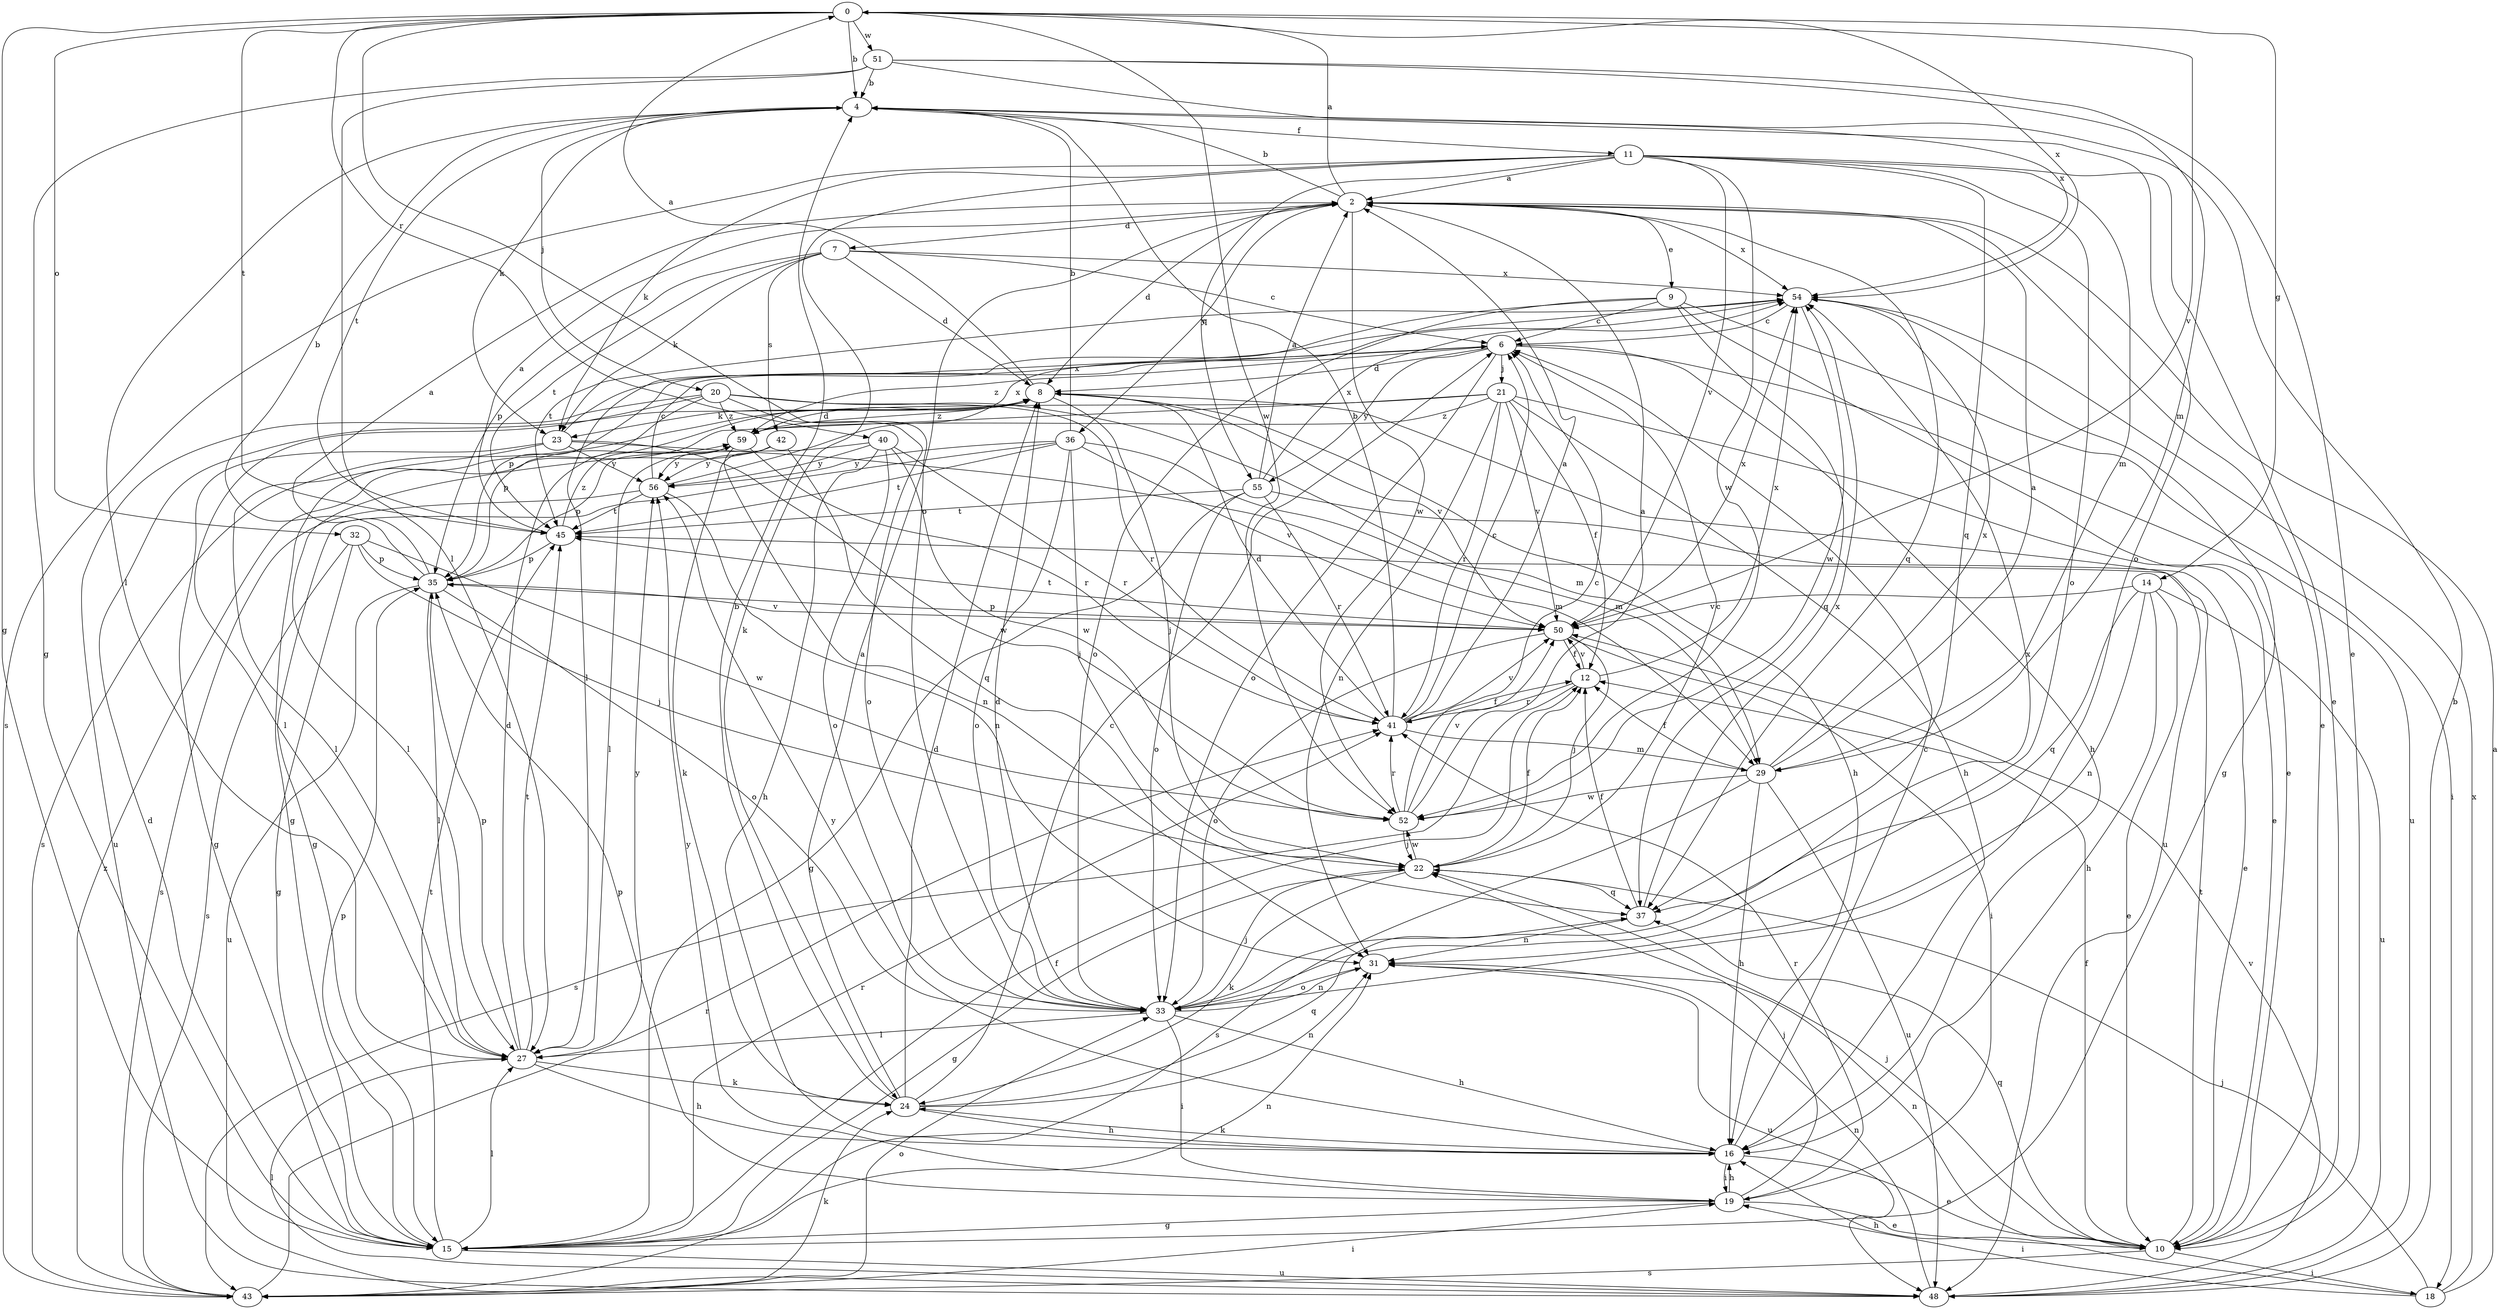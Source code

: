 strict digraph  {
0;
2;
4;
6;
7;
8;
9;
10;
11;
12;
14;
15;
16;
18;
19;
20;
21;
22;
23;
24;
27;
29;
31;
32;
33;
35;
36;
37;
40;
41;
42;
43;
45;
48;
50;
51;
52;
54;
55;
56;
59;
0 -> 4  [label=b];
0 -> 14  [label=g];
0 -> 15  [label=g];
0 -> 32  [label=o];
0 -> 33  [label=o];
0 -> 40  [label=r];
0 -> 45  [label=t];
0 -> 50  [label=v];
0 -> 51  [label=w];
0 -> 52  [label=w];
0 -> 54  [label=x];
2 -> 0  [label=a];
2 -> 4  [label=b];
2 -> 7  [label=d];
2 -> 8  [label=d];
2 -> 9  [label=e];
2 -> 10  [label=e];
2 -> 36  [label=q];
2 -> 37  [label=q];
2 -> 52  [label=w];
2 -> 54  [label=x];
4 -> 11  [label=f];
4 -> 20  [label=j];
4 -> 23  [label=k];
4 -> 27  [label=l];
4 -> 33  [label=o];
4 -> 45  [label=t];
6 -> 8  [label=d];
6 -> 16  [label=h];
6 -> 21  [label=j];
6 -> 33  [label=o];
6 -> 35  [label=p];
6 -> 48  [label=u];
6 -> 55  [label=y];
6 -> 59  [label=z];
7 -> 6  [label=c];
7 -> 8  [label=d];
7 -> 23  [label=k];
7 -> 35  [label=p];
7 -> 42  [label=s];
7 -> 45  [label=t];
7 -> 54  [label=x];
8 -> 0  [label=a];
8 -> 16  [label=h];
8 -> 22  [label=j];
8 -> 23  [label=k];
8 -> 48  [label=u];
8 -> 50  [label=v];
8 -> 59  [label=z];
9 -> 6  [label=c];
9 -> 10  [label=e];
9 -> 18  [label=i];
9 -> 27  [label=l];
9 -> 33  [label=o];
9 -> 37  [label=q];
10 -> 12  [label=f];
10 -> 18  [label=i];
10 -> 22  [label=j];
10 -> 31  [label=n];
10 -> 37  [label=q];
10 -> 43  [label=s];
10 -> 45  [label=t];
11 -> 2  [label=a];
11 -> 10  [label=e];
11 -> 23  [label=k];
11 -> 24  [label=k];
11 -> 29  [label=m];
11 -> 33  [label=o];
11 -> 37  [label=q];
11 -> 43  [label=s];
11 -> 50  [label=v];
11 -> 52  [label=w];
11 -> 55  [label=y];
12 -> 41  [label=r];
12 -> 43  [label=s];
12 -> 50  [label=v];
12 -> 54  [label=x];
14 -> 10  [label=e];
14 -> 16  [label=h];
14 -> 31  [label=n];
14 -> 37  [label=q];
14 -> 48  [label=u];
14 -> 50  [label=v];
15 -> 8  [label=d];
15 -> 12  [label=f];
15 -> 27  [label=l];
15 -> 31  [label=n];
15 -> 35  [label=p];
15 -> 41  [label=r];
15 -> 45  [label=t];
15 -> 48  [label=u];
16 -> 6  [label=c];
16 -> 10  [label=e];
16 -> 19  [label=i];
16 -> 24  [label=k];
16 -> 56  [label=y];
18 -> 2  [label=a];
18 -> 16  [label=h];
18 -> 19  [label=i];
18 -> 22  [label=j];
18 -> 54  [label=x];
19 -> 10  [label=e];
19 -> 15  [label=g];
19 -> 16  [label=h];
19 -> 22  [label=j];
19 -> 35  [label=p];
19 -> 41  [label=r];
19 -> 56  [label=y];
20 -> 27  [label=l];
20 -> 29  [label=m];
20 -> 33  [label=o];
20 -> 35  [label=p];
20 -> 41  [label=r];
20 -> 48  [label=u];
20 -> 59  [label=z];
21 -> 10  [label=e];
21 -> 12  [label=f];
21 -> 15  [label=g];
21 -> 16  [label=h];
21 -> 31  [label=n];
21 -> 41  [label=r];
21 -> 43  [label=s];
21 -> 50  [label=v];
21 -> 59  [label=z];
22 -> 6  [label=c];
22 -> 12  [label=f];
22 -> 15  [label=g];
22 -> 24  [label=k];
22 -> 37  [label=q];
22 -> 52  [label=w];
23 -> 15  [label=g];
23 -> 27  [label=l];
23 -> 29  [label=m];
23 -> 52  [label=w];
23 -> 54  [label=x];
23 -> 56  [label=y];
24 -> 2  [label=a];
24 -> 4  [label=b];
24 -> 6  [label=c];
24 -> 8  [label=d];
24 -> 16  [label=h];
24 -> 31  [label=n];
24 -> 37  [label=q];
27 -> 8  [label=d];
27 -> 16  [label=h];
27 -> 24  [label=k];
27 -> 35  [label=p];
27 -> 45  [label=t];
27 -> 56  [label=y];
29 -> 2  [label=a];
29 -> 12  [label=f];
29 -> 16  [label=h];
29 -> 43  [label=s];
29 -> 48  [label=u];
29 -> 52  [label=w];
29 -> 54  [label=x];
31 -> 33  [label=o];
31 -> 48  [label=u];
32 -> 15  [label=g];
32 -> 22  [label=j];
32 -> 35  [label=p];
32 -> 43  [label=s];
32 -> 52  [label=w];
33 -> 8  [label=d];
33 -> 16  [label=h];
33 -> 19  [label=i];
33 -> 22  [label=j];
33 -> 27  [label=l];
33 -> 31  [label=n];
33 -> 54  [label=x];
35 -> 2  [label=a];
35 -> 4  [label=b];
35 -> 27  [label=l];
35 -> 33  [label=o];
35 -> 48  [label=u];
35 -> 50  [label=v];
36 -> 4  [label=b];
36 -> 15  [label=g];
36 -> 22  [label=j];
36 -> 29  [label=m];
36 -> 33  [label=o];
36 -> 45  [label=t];
36 -> 50  [label=v];
36 -> 56  [label=y];
37 -> 12  [label=f];
37 -> 31  [label=n];
37 -> 54  [label=x];
40 -> 16  [label=h];
40 -> 33  [label=o];
40 -> 35  [label=p];
40 -> 41  [label=r];
40 -> 52  [label=w];
40 -> 56  [label=y];
41 -> 2  [label=a];
41 -> 4  [label=b];
41 -> 6  [label=c];
41 -> 8  [label=d];
41 -> 12  [label=f];
41 -> 29  [label=m];
41 -> 50  [label=v];
42 -> 24  [label=k];
42 -> 27  [label=l];
42 -> 37  [label=q];
42 -> 56  [label=y];
43 -> 19  [label=i];
43 -> 24  [label=k];
43 -> 33  [label=o];
43 -> 41  [label=r];
43 -> 59  [label=z];
45 -> 2  [label=a];
45 -> 35  [label=p];
45 -> 59  [label=z];
48 -> 4  [label=b];
48 -> 27  [label=l];
48 -> 31  [label=n];
48 -> 50  [label=v];
50 -> 12  [label=f];
50 -> 19  [label=i];
50 -> 22  [label=j];
50 -> 33  [label=o];
50 -> 35  [label=p];
50 -> 45  [label=t];
50 -> 54  [label=x];
51 -> 4  [label=b];
51 -> 10  [label=e];
51 -> 15  [label=g];
51 -> 27  [label=l];
51 -> 29  [label=m];
51 -> 54  [label=x];
52 -> 2  [label=a];
52 -> 6  [label=c];
52 -> 22  [label=j];
52 -> 41  [label=r];
52 -> 50  [label=v];
54 -> 6  [label=c];
54 -> 15  [label=g];
54 -> 45  [label=t];
54 -> 52  [label=w];
55 -> 2  [label=a];
55 -> 10  [label=e];
55 -> 15  [label=g];
55 -> 33  [label=o];
55 -> 41  [label=r];
55 -> 45  [label=t];
55 -> 54  [label=x];
56 -> 6  [label=c];
56 -> 31  [label=n];
56 -> 43  [label=s];
56 -> 45  [label=t];
56 -> 54  [label=x];
59 -> 8  [label=d];
59 -> 27  [label=l];
59 -> 31  [label=n];
59 -> 41  [label=r];
59 -> 56  [label=y];
}

